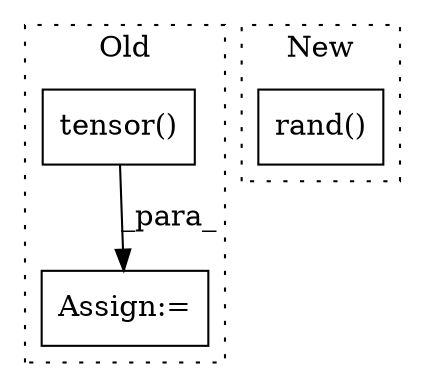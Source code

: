 digraph G {
subgraph cluster0 {
1 [label="tensor()" a="75" s="5748,5763" l="12,21" shape="box"];
3 [label="Assign:=" a="68" s="5745" l="3" shape="box"];
label = "Old";
style="dotted";
}
subgraph cluster1 {
2 [label="rand()" a="75" s="5994,6008" l="9,1" shape="box"];
label = "New";
style="dotted";
}
1 -> 3 [label="_para_"];
}